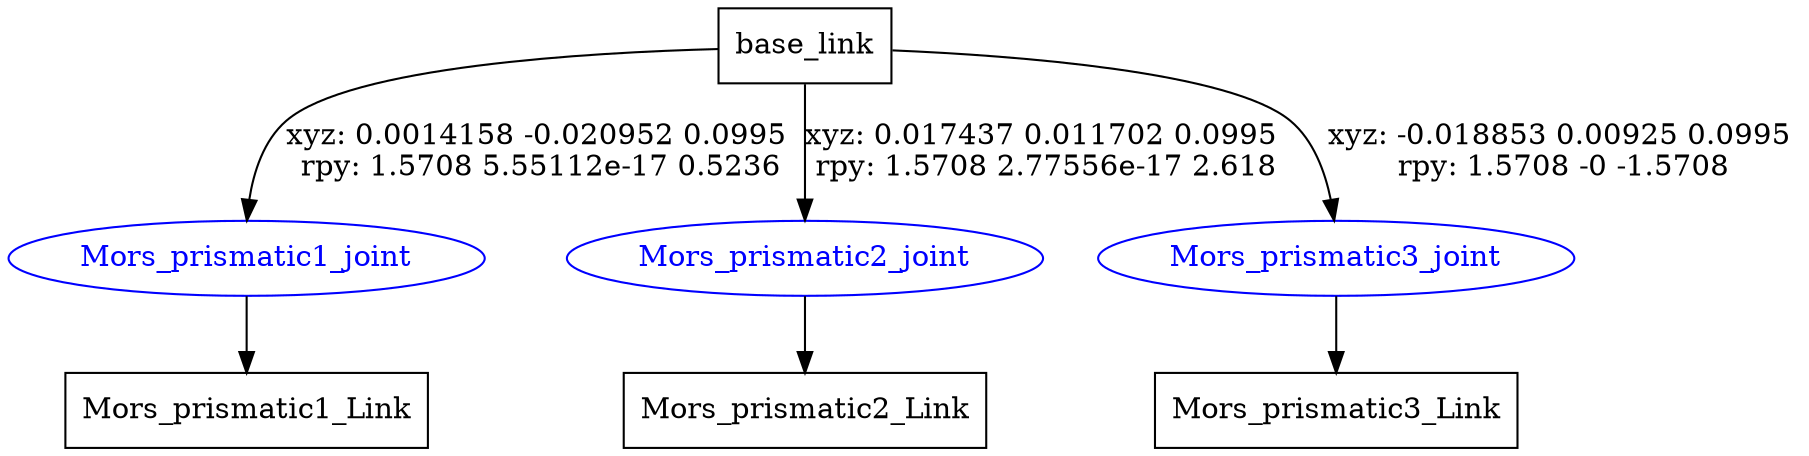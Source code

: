 digraph G {
node [shape=box];
"base_link" [label="base_link"];
"Mors_prismatic1_Link" [label="Mors_prismatic1_Link"];
"Mors_prismatic2_Link" [label="Mors_prismatic2_Link"];
"Mors_prismatic3_Link" [label="Mors_prismatic3_Link"];
node [shape=ellipse, color=blue, fontcolor=blue];
"base_link" -> "Mors_prismatic1_joint" [label="xyz: 0.0014158 -0.020952 0.0995 \nrpy: 1.5708 5.55112e-17 0.5236"]
"Mors_prismatic1_joint" -> "Mors_prismatic1_Link"
"base_link" -> "Mors_prismatic2_joint" [label="xyz: 0.017437 0.011702 0.0995 \nrpy: 1.5708 2.77556e-17 2.618"]
"Mors_prismatic2_joint" -> "Mors_prismatic2_Link"
"base_link" -> "Mors_prismatic3_joint" [label="xyz: -0.018853 0.00925 0.0995 \nrpy: 1.5708 -0 -1.5708"]
"Mors_prismatic3_joint" -> "Mors_prismatic3_Link"
}
